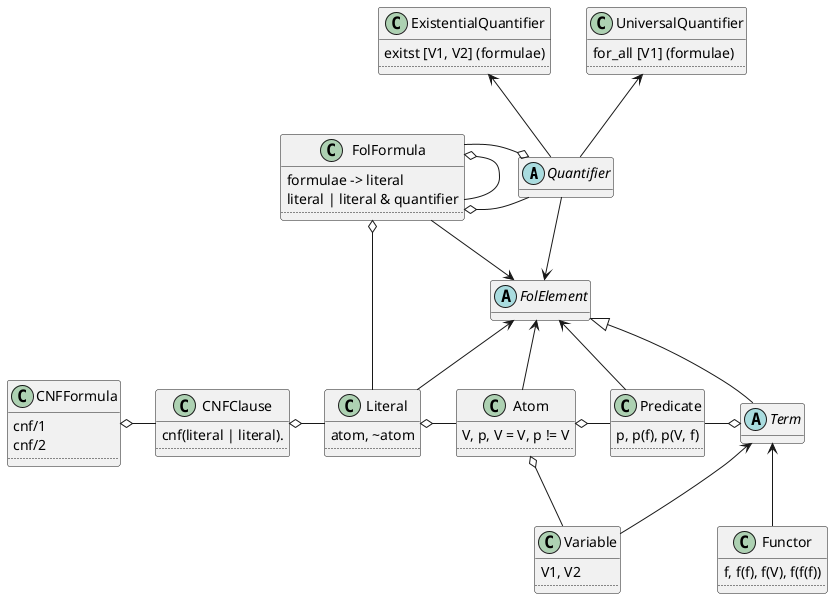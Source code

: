 
@startuml

Quantifier  --> FolElement
ExistentialQuantifier <-- Quantifier
UniversalQuantifier <-- Quantifier

FolFormula --> FolElement
FolElement <-- Literal
FolElement <-- Atom
FolElement <-- Predicate
FolElement <|-- Term
Term <-- Functor
Term <-- Variable

/' ExistentialQuantifier -[hidden]- Literal  '/
/' UniversalQuantifier-[hidden]- Literal  '/

CNFFormula o- CNFClause
FolFormula o- Quantifier
FolFormula -o Quantifier
FolFormula o- FolFormula

FolFormula o- Literal
CNFClause o- Literal
Literal o- Atom
Atom o- Predicate
Atom o- Variable
Predicate -o Term

hide fields

class CNFFormula {
	cnf/1
	cnf/2
	..
}

abstract class Quantifier {
}

class ExistentialQuantifier {
	exitst [V1, V2] (formulae)
	..
}
class UniversalQuantifier{
	for_all [V1] (formulae)
	..
}

class CNFClause {
	cnf(literal | literal).
	..
}

class FolFormula {
	formulae -> literal
	literal | literal & quantifier
	..
}

class Literal {
	atom, ~atom
	..
}

class Atom {
	V, p, V = V, p != V
	..
}

class Predicate {
	p, p(f), p(V, f)
	..
}

class Functor {
	f, f(f), f(V), f(f(f))
	..
}

class Variable {
	V1, V2
	..
}

abstract class Term {
}

abstract class FolElement {
}
@enduml
